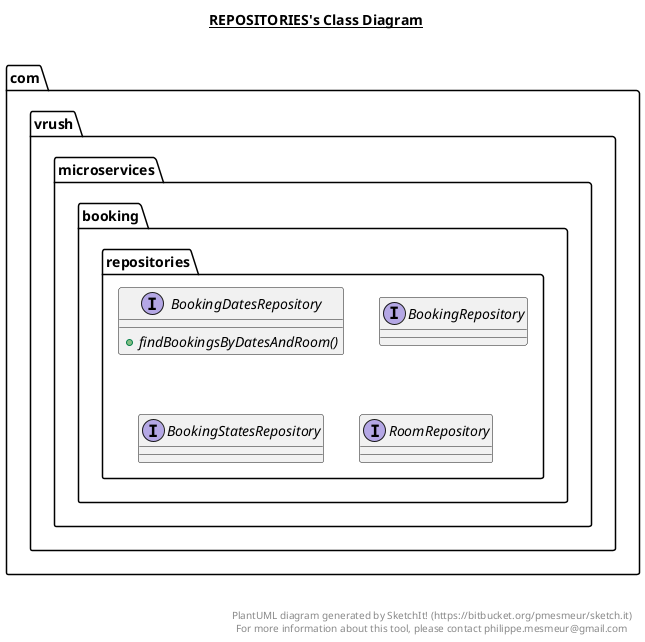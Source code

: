 @startuml

title __REPOSITORIES's Class Diagram__\n

  namespace com.vrush.microservices.booking {
    namespace repositories {
      interface com.vrush.microservices.booking.repositories.BookingDatesRepository {
          {abstract} + findBookingsByDatesAndRoom()
      }
    }
  }
  

  namespace com.vrush.microservices.booking {
    namespace repositories {
      interface com.vrush.microservices.booking.repositories.BookingRepository {
      }
    }
  }
  

  namespace com.vrush.microservices.booking {
    namespace repositories {
      interface com.vrush.microservices.booking.repositories.BookingStatesRepository {
      }
    }
  }
  

  namespace com.vrush.microservices.booking {
    namespace repositories {
      interface com.vrush.microservices.booking.repositories.RoomRepository {
      }
    }
  }
  



right footer


PlantUML diagram generated by SketchIt! (https://bitbucket.org/pmesmeur/sketch.it)
For more information about this tool, please contact philippe.mesmeur@gmail.com
endfooter

@enduml

